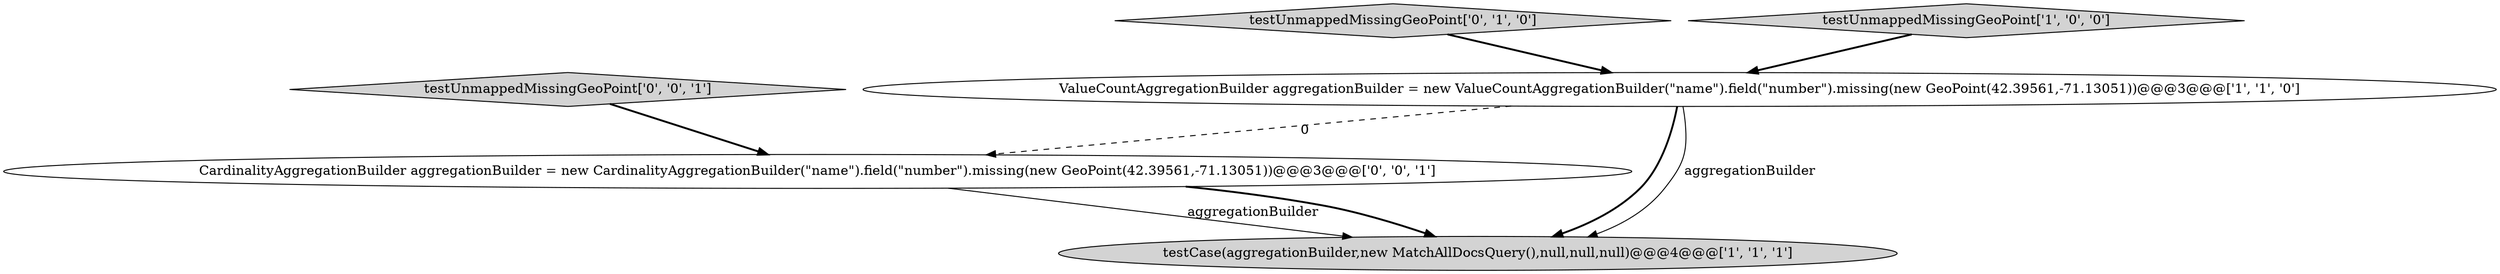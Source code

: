 digraph {
2 [style = filled, label = "ValueCountAggregationBuilder aggregationBuilder = new ValueCountAggregationBuilder(\"name\").field(\"number\").missing(new GeoPoint(42.39561,-71.13051))@@@3@@@['1', '1', '0']", fillcolor = white, shape = ellipse image = "AAA0AAABBB1BBB"];
4 [style = filled, label = "testUnmappedMissingGeoPoint['0', '0', '1']", fillcolor = lightgray, shape = diamond image = "AAA0AAABBB3BBB"];
3 [style = filled, label = "testUnmappedMissingGeoPoint['0', '1', '0']", fillcolor = lightgray, shape = diamond image = "AAA0AAABBB2BBB"];
1 [style = filled, label = "testUnmappedMissingGeoPoint['1', '0', '0']", fillcolor = lightgray, shape = diamond image = "AAA0AAABBB1BBB"];
0 [style = filled, label = "testCase(aggregationBuilder,new MatchAllDocsQuery(),null,null,null)@@@4@@@['1', '1', '1']", fillcolor = lightgray, shape = ellipse image = "AAA0AAABBB1BBB"];
5 [style = filled, label = "CardinalityAggregationBuilder aggregationBuilder = new CardinalityAggregationBuilder(\"name\").field(\"number\").missing(new GeoPoint(42.39561,-71.13051))@@@3@@@['0', '0', '1']", fillcolor = white, shape = ellipse image = "AAA0AAABBB3BBB"];
4->5 [style = bold, label=""];
5->0 [style = solid, label="aggregationBuilder"];
2->0 [style = bold, label=""];
5->0 [style = bold, label=""];
2->0 [style = solid, label="aggregationBuilder"];
2->5 [style = dashed, label="0"];
1->2 [style = bold, label=""];
3->2 [style = bold, label=""];
}
